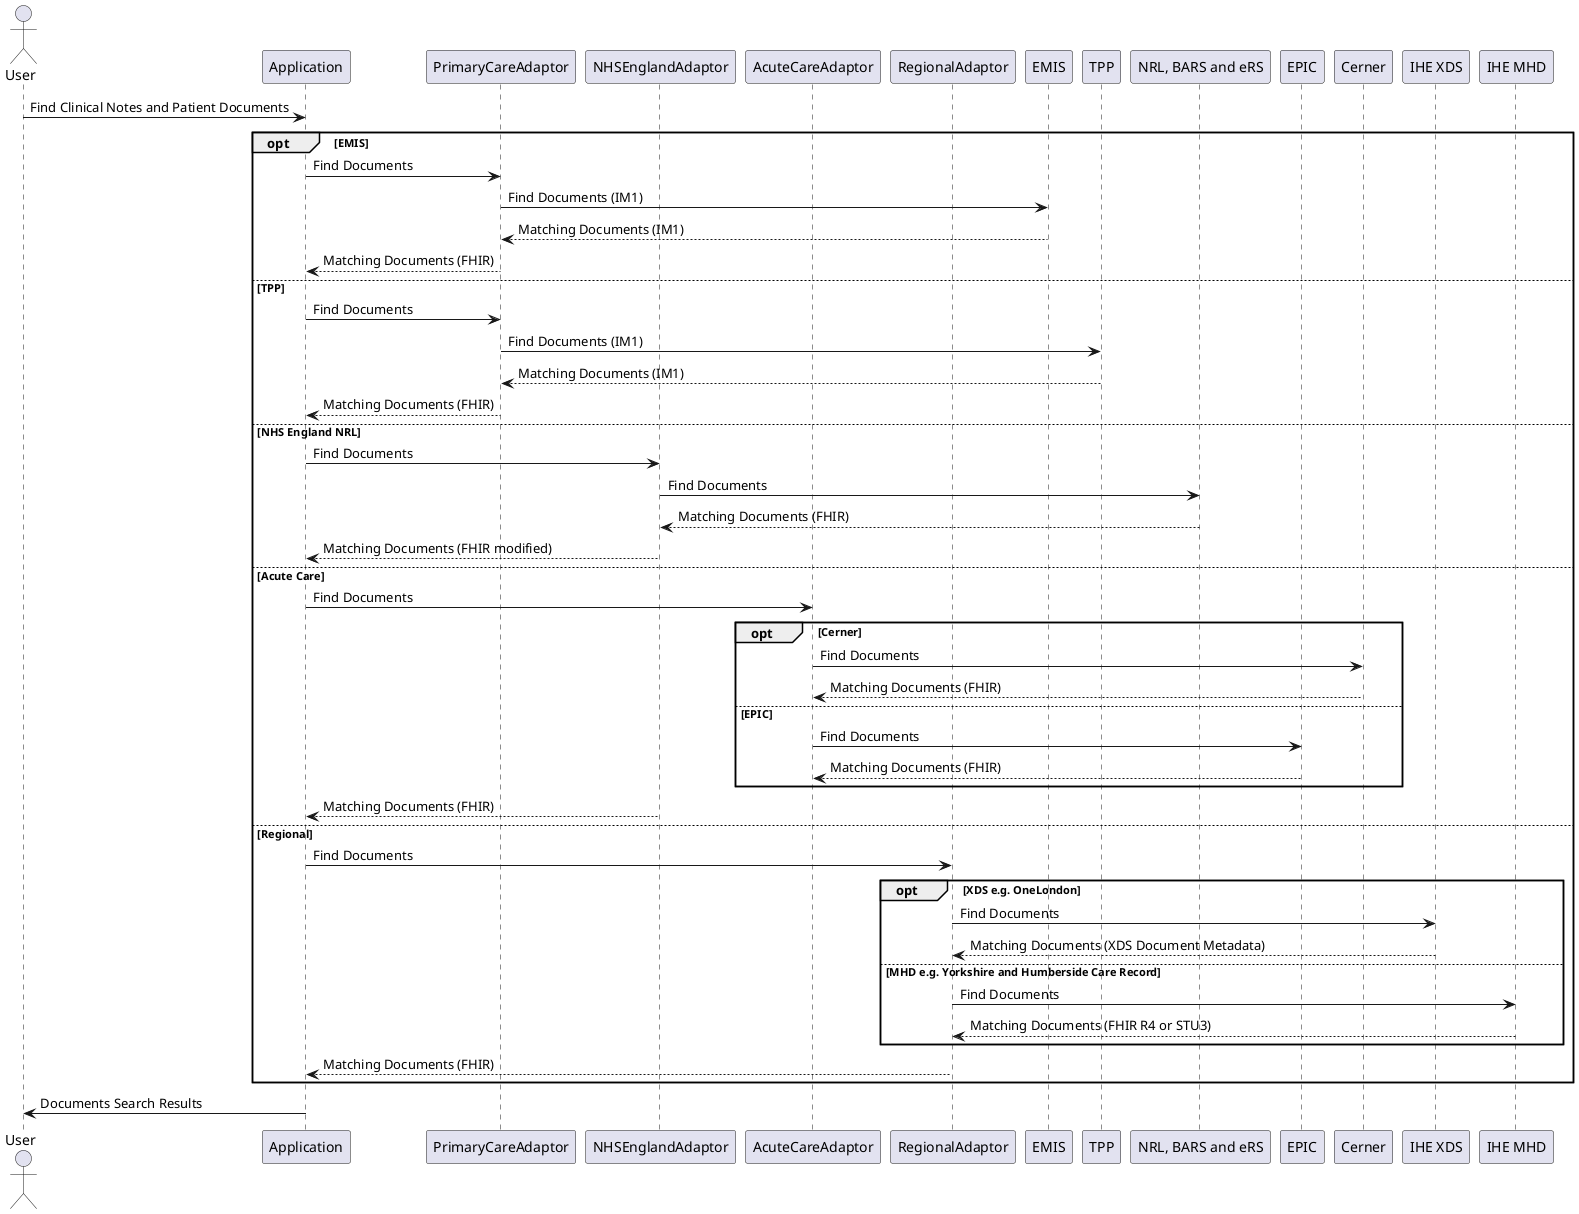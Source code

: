 @startuml

actor User
participant Application
participant PrimaryCareAdaptor
participant NHSEnglandAdaptor
participant AcuteCareAdaptor
participant RegionalAdaptor
participant EMIS
participant TPP
participant NRL as "NRL, BARS and eRS"
participant EPIC
participant Cerner
participant XDS as "IHE XDS"
participant MHD as "IHE MHD"

User -> Application : Find Clinical Notes and Patient Documents
opt EMIS
Application-> PrimaryCareAdaptor: Find Documents
PrimaryCareAdaptor -> EMIS: Find Documents (IM1)
EMIS --> PrimaryCareAdaptor : Matching Documents (IM1)
PrimaryCareAdaptor --> Application : Matching Documents (FHIR)
else TPP
Application-> PrimaryCareAdaptor: Find Documents
PrimaryCareAdaptor -> TPP: Find Documents (IM1)
TPP --> PrimaryCareAdaptor : Matching Documents (IM1)
PrimaryCareAdaptor --> Application : Matching Documents (FHIR)
else NHS England NRL
Application-> NHSEnglandAdaptor: Find Documents
NHSEnglandAdaptor -> NRL: Find Documents
NRL --> NHSEnglandAdaptor: Matching Documents (FHIR)
NHSEnglandAdaptor --> Application: Matching Documents (FHIR modified)
else Acute Care
  Application-> AcuteCareAdaptor: Find Documents
  opt Cerner
   AcuteCareAdaptor -> Cerner: Find Documents
   Cerner --> AcuteCareAdaptor: Matching Documents (FHIR)
   else EPIC
   AcuteCareAdaptor -> EPIC: Find Documents
   EPIC --> AcuteCareAdaptor: Matching Documents (FHIR)
  end
NHSEnglandAdaptor --> Application: Matching Documents (FHIR)
else Regional
  Application-> RegionalAdaptor: Find Documents
  opt XDS e.g. OneLondon
   RegionalAdaptor -> XDS: Find Documents
   XDS --> RegionalAdaptor: Matching Documents (XDS Document Metadata)
   else MHD e.g. Yorkshire and Humberside Care Record
   RegionalAdaptor -> MHD: Find Documents
   MHD --> RegionalAdaptor: Matching Documents (FHIR R4 or STU3)
  end
RegionalAdaptor --> Application: Matching Documents (FHIR)
end

Application -> User: Documents Search Results

@enduml
